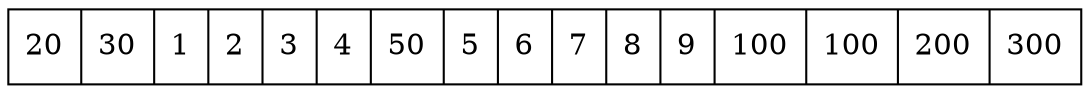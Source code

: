 digraph G{ node [shape = record ];
 rankdir=LR;X[label="{ 20|30|1|2|3|4|50|5|6|7|8|9|100|100|200|300}"]}

